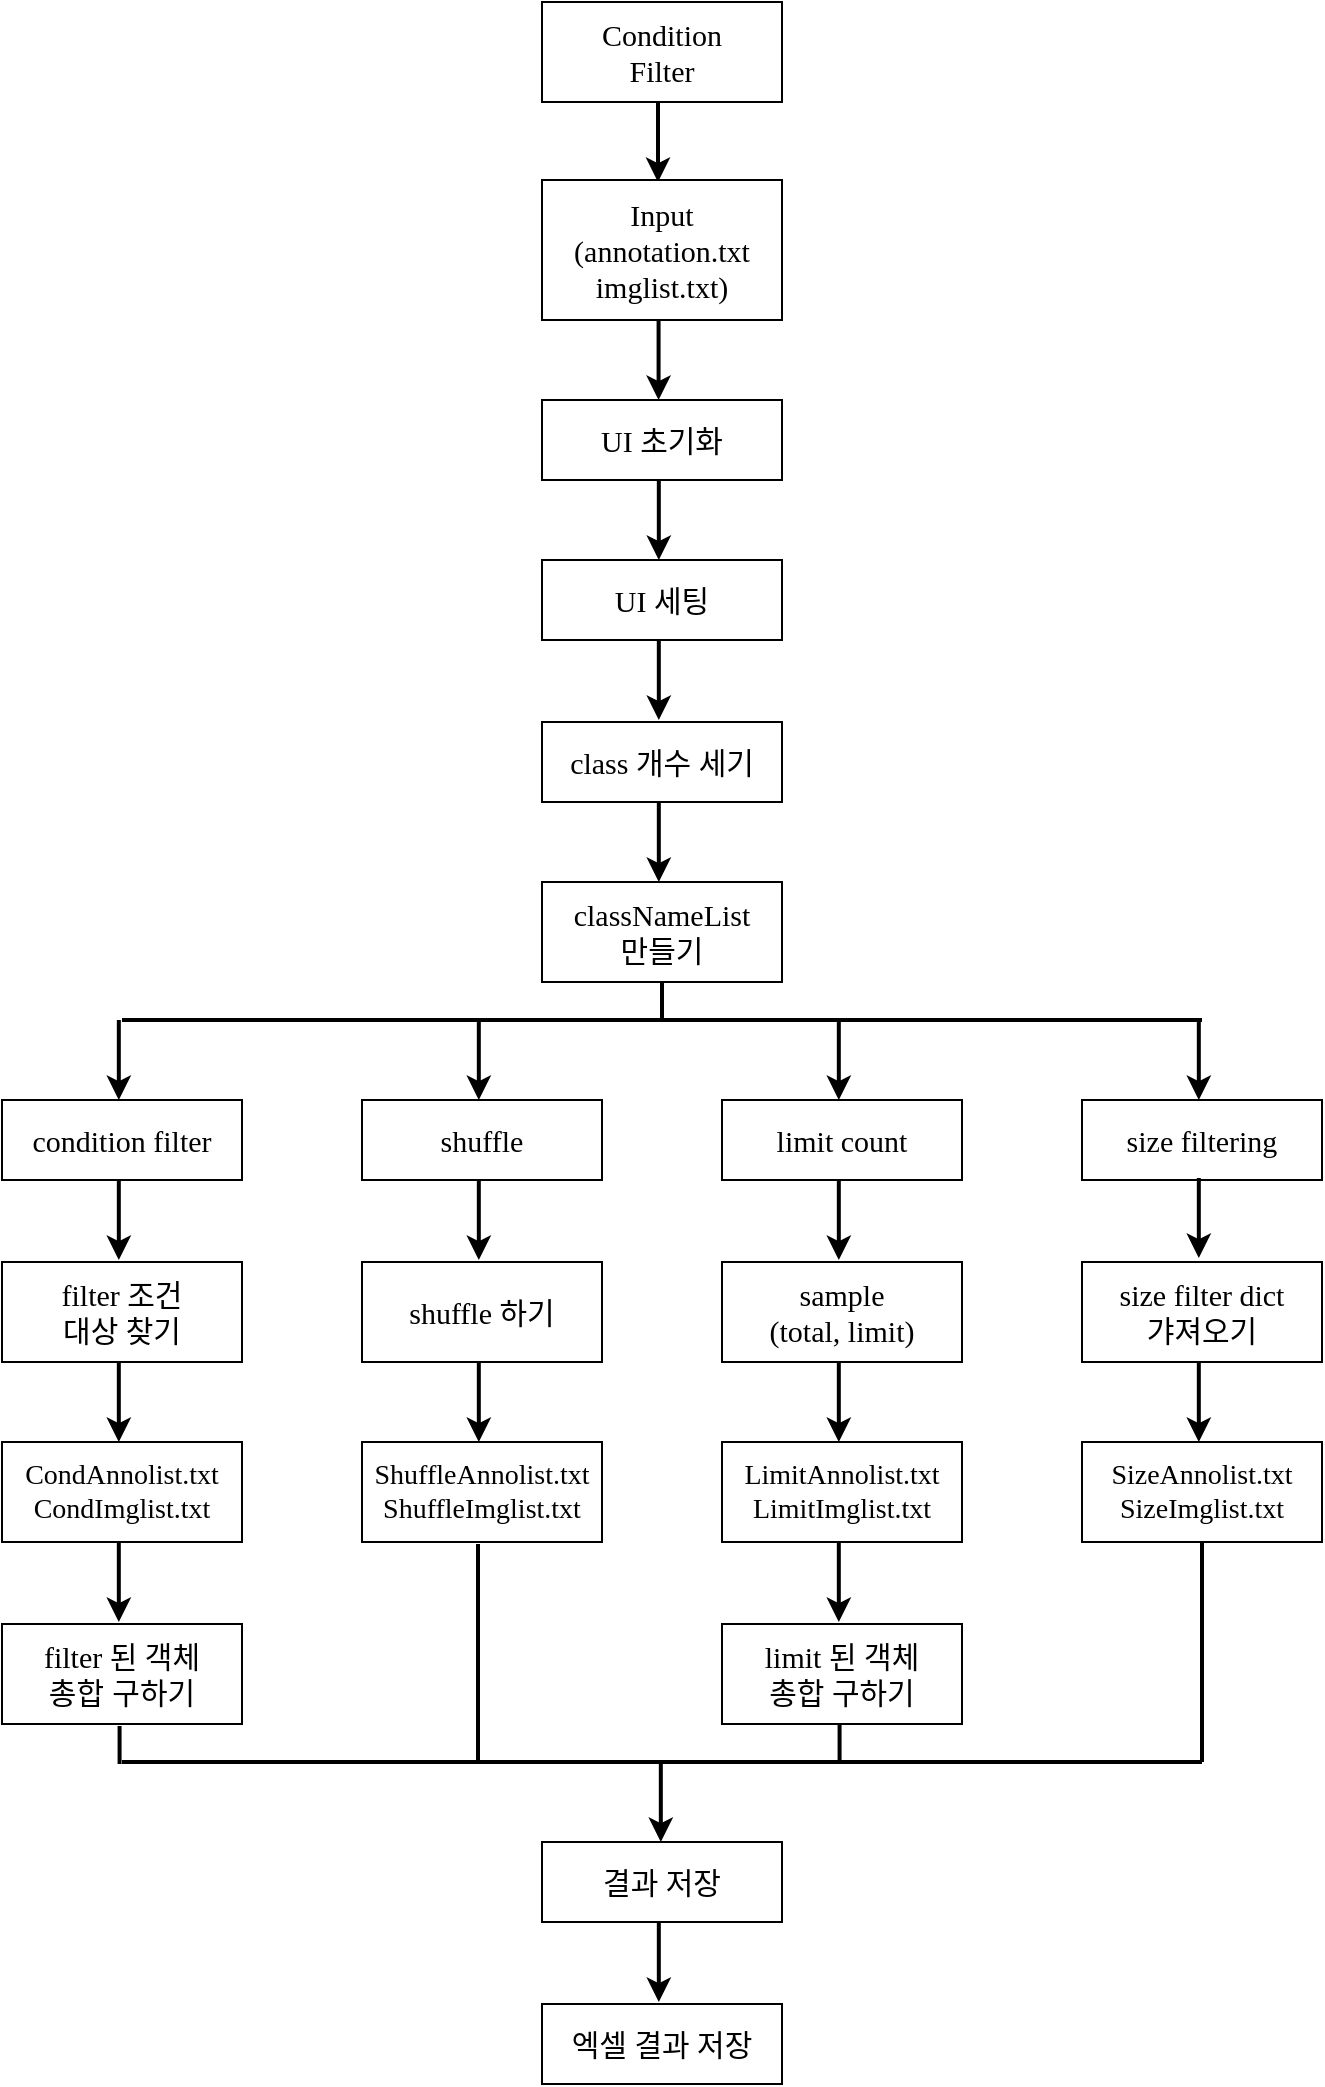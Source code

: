 <mxfile version="17.2.5" type="device"><diagram id="cwOdSj9RgnDCgUP6NkAs" name="Page-1"><mxGraphModel dx="1467" dy="993" grid="1" gridSize="10" guides="1" tooltips="1" connect="1" arrows="1" fold="1" page="1" pageScale="1" pageWidth="827" pageHeight="1169" math="0" shadow="0"><root><mxCell id="0"/><mxCell id="1" parent="0"/><mxCell id="pRiEcLL-a28GMmOL5O5a-1" value="&lt;font face=&quot;맑은 고딕&quot;&gt;&lt;span style=&quot;font-size: 15px&quot;&gt;Condition&lt;br&gt;Filter&lt;br&gt;&lt;/span&gt;&lt;/font&gt;" style="rounded=0;whiteSpace=wrap;html=1;" vertex="1" parent="1"><mxGeometry x="380" y="40" width="120" height="50" as="geometry"/></mxCell><mxCell id="pRiEcLL-a28GMmOL5O5a-2" value="" style="endArrow=classic;html=1;rounded=0;fontSize=15;strokeWidth=2;" edge="1" parent="1"><mxGeometry width="50" height="50" relative="1" as="geometry"><mxPoint x="438.0" y="90" as="sourcePoint"/><mxPoint x="438.0" y="130" as="targetPoint"/></mxGeometry></mxCell><mxCell id="pRiEcLL-a28GMmOL5O5a-3" value="&lt;font face=&quot;맑은 고딕&quot;&gt;&lt;span style=&quot;font-size: 15px&quot;&gt;Input&lt;br&gt;(annotation.txt&lt;br&gt;imglist.txt)&lt;br&gt;&lt;/span&gt;&lt;/font&gt;" style="rounded=0;whiteSpace=wrap;html=1;" vertex="1" parent="1"><mxGeometry x="380" y="129" width="120" height="70" as="geometry"/></mxCell><mxCell id="pRiEcLL-a28GMmOL5O5a-4" value="" style="endArrow=classic;html=1;rounded=0;fontSize=15;strokeWidth=2;" edge="1" parent="1"><mxGeometry width="50" height="50" relative="1" as="geometry"><mxPoint x="438.29" y="199" as="sourcePoint"/><mxPoint x="438.29" y="239" as="targetPoint"/></mxGeometry></mxCell><mxCell id="pRiEcLL-a28GMmOL5O5a-5" value="&lt;font face=&quot;맑은 고딕&quot;&gt;&lt;span style=&quot;font-size: 15px&quot;&gt;&lt;font style=&quot;vertical-align: inherit&quot;&gt;&lt;font style=&quot;vertical-align: inherit&quot;&gt;UI 초기화&lt;/font&gt;&lt;/font&gt;&lt;/span&gt;&lt;/font&gt;" style="rounded=0;whiteSpace=wrap;html=1;" vertex="1" parent="1"><mxGeometry x="380" y="239" width="120" height="40" as="geometry"/></mxCell><mxCell id="pRiEcLL-a28GMmOL5O5a-6" value="" style="endArrow=classic;html=1;rounded=0;fontSize=15;strokeWidth=2;" edge="1" parent="1"><mxGeometry width="50" height="50" relative="1" as="geometry"><mxPoint x="438.41" y="279" as="sourcePoint"/><mxPoint x="438.41" y="319" as="targetPoint"/></mxGeometry></mxCell><mxCell id="pRiEcLL-a28GMmOL5O5a-7" value="&lt;font face=&quot;맑은 고딕&quot;&gt;&lt;span style=&quot;font-size: 15px&quot;&gt;&lt;font style=&quot;vertical-align: inherit&quot;&gt;&lt;font style=&quot;vertical-align: inherit&quot;&gt;UI 세팅&lt;/font&gt;&lt;/font&gt;&lt;/span&gt;&lt;/font&gt;" style="rounded=0;whiteSpace=wrap;html=1;" vertex="1" parent="1"><mxGeometry x="380" y="319" width="120" height="40" as="geometry"/></mxCell><mxCell id="pRiEcLL-a28GMmOL5O5a-8" value="" style="endArrow=classic;html=1;rounded=0;fontSize=15;strokeWidth=2;" edge="1" parent="1"><mxGeometry width="50" height="50" relative="1" as="geometry"><mxPoint x="438.41" y="359" as="sourcePoint"/><mxPoint x="438.41" y="399" as="targetPoint"/></mxGeometry></mxCell><mxCell id="pRiEcLL-a28GMmOL5O5a-9" value="&lt;font face=&quot;맑은 고딕&quot;&gt;&lt;span style=&quot;font-size: 15px&quot;&gt;&lt;font style=&quot;vertical-align: inherit&quot;&gt;&lt;font style=&quot;vertical-align: inherit&quot;&gt;class 개수 세기&lt;/font&gt;&lt;/font&gt;&lt;/span&gt;&lt;/font&gt;" style="rounded=0;whiteSpace=wrap;html=1;" vertex="1" parent="1"><mxGeometry x="380" y="400" width="120" height="40" as="geometry"/></mxCell><mxCell id="pRiEcLL-a28GMmOL5O5a-10" value="" style="endArrow=classic;html=1;rounded=0;fontSize=15;strokeWidth=2;" edge="1" parent="1"><mxGeometry width="50" height="50" relative="1" as="geometry"><mxPoint x="438.41" y="440" as="sourcePoint"/><mxPoint x="438.41" y="480" as="targetPoint"/></mxGeometry></mxCell><mxCell id="pRiEcLL-a28GMmOL5O5a-13" value="&lt;font face=&quot;맑은 고딕&quot;&gt;&lt;span style=&quot;font-size: 15px&quot;&gt;classNameList &lt;br&gt;만들기&lt;/span&gt;&lt;/font&gt;" style="rounded=0;whiteSpace=wrap;html=1;" vertex="1" parent="1"><mxGeometry x="380" y="480" width="120" height="50" as="geometry"/></mxCell><mxCell id="pRiEcLL-a28GMmOL5O5a-14" value="" style="endArrow=none;html=1;rounded=0;strokeWidth=2;" edge="1" parent="1"><mxGeometry width="50" height="50" relative="1" as="geometry"><mxPoint x="440.0" y="549" as="sourcePoint"/><mxPoint x="440.0" y="530" as="targetPoint"/></mxGeometry></mxCell><mxCell id="pRiEcLL-a28GMmOL5O5a-15" value="" style="endArrow=none;html=1;rounded=0;strokeWidth=2;" edge="1" parent="1"><mxGeometry width="50" height="50" relative="1" as="geometry"><mxPoint x="170" y="549" as="sourcePoint"/><mxPoint x="710" y="549" as="targetPoint"/></mxGeometry></mxCell><mxCell id="pRiEcLL-a28GMmOL5O5a-16" value="" style="endArrow=classic;html=1;rounded=0;fontSize=15;strokeWidth=2;" edge="1" parent="1"><mxGeometry width="50" height="50" relative="1" as="geometry"><mxPoint x="348.41" y="549" as="sourcePoint"/><mxPoint x="348.41" y="589" as="targetPoint"/></mxGeometry></mxCell><mxCell id="pRiEcLL-a28GMmOL5O5a-17" value="&lt;font face=&quot;맑은 고딕&quot;&gt;&lt;span style=&quot;font-size: 15px&quot;&gt;&lt;font style=&quot;vertical-align: inherit&quot;&gt;&lt;font style=&quot;vertical-align: inherit&quot;&gt;shuffle&lt;/font&gt;&lt;/font&gt;&lt;/span&gt;&lt;/font&gt;" style="rounded=0;whiteSpace=wrap;html=1;" vertex="1" parent="1"><mxGeometry x="290" y="589" width="120" height="40" as="geometry"/></mxCell><mxCell id="pRiEcLL-a28GMmOL5O5a-18" value="" style="endArrow=classic;html=1;rounded=0;fontSize=15;strokeWidth=2;" edge="1" parent="1"><mxGeometry width="50" height="50" relative="1" as="geometry"><mxPoint x="348.41" y="629" as="sourcePoint"/><mxPoint x="348.41" y="669" as="targetPoint"/></mxGeometry></mxCell><mxCell id="pRiEcLL-a28GMmOL5O5a-19" value="" style="endArrow=classic;html=1;rounded=0;fontSize=15;strokeWidth=2;" edge="1" parent="1"><mxGeometry width="50" height="50" relative="1" as="geometry"><mxPoint x="528.41" y="549" as="sourcePoint"/><mxPoint x="528.41" y="589" as="targetPoint"/></mxGeometry></mxCell><mxCell id="pRiEcLL-a28GMmOL5O5a-20" value="&lt;font face=&quot;맑은 고딕&quot;&gt;&lt;span style=&quot;font-size: 15px&quot;&gt;&lt;font style=&quot;vertical-align: inherit&quot;&gt;&lt;font style=&quot;vertical-align: inherit&quot;&gt;limit count&lt;/font&gt;&lt;/font&gt;&lt;/span&gt;&lt;/font&gt;" style="rounded=0;whiteSpace=wrap;html=1;" vertex="1" parent="1"><mxGeometry x="470" y="589" width="120" height="40" as="geometry"/></mxCell><mxCell id="pRiEcLL-a28GMmOL5O5a-21" value="" style="endArrow=classic;html=1;rounded=0;fontSize=15;strokeWidth=2;" edge="1" parent="1"><mxGeometry width="50" height="50" relative="1" as="geometry"><mxPoint x="528.41" y="629" as="sourcePoint"/><mxPoint x="528.41" y="669" as="targetPoint"/></mxGeometry></mxCell><mxCell id="pRiEcLL-a28GMmOL5O5a-22" value="" style="endArrow=classic;html=1;rounded=0;fontSize=15;strokeWidth=2;" edge="1" parent="1"><mxGeometry width="50" height="50" relative="1" as="geometry"><mxPoint x="168.41" y="549" as="sourcePoint"/><mxPoint x="168.41" y="589" as="targetPoint"/></mxGeometry></mxCell><mxCell id="pRiEcLL-a28GMmOL5O5a-23" value="&lt;font face=&quot;맑은 고딕&quot;&gt;&lt;span style=&quot;font-size: 15px&quot;&gt;condition filter&lt;/span&gt;&lt;/font&gt;" style="rounded=0;whiteSpace=wrap;html=1;" vertex="1" parent="1"><mxGeometry x="110" y="589" width="120" height="40" as="geometry"/></mxCell><mxCell id="pRiEcLL-a28GMmOL5O5a-24" value="" style="endArrow=classic;html=1;rounded=0;fontSize=15;strokeWidth=2;" edge="1" parent="1"><mxGeometry width="50" height="50" relative="1" as="geometry"><mxPoint x="168.41" y="629" as="sourcePoint"/><mxPoint x="168.41" y="669" as="targetPoint"/></mxGeometry></mxCell><mxCell id="pRiEcLL-a28GMmOL5O5a-25" value="" style="endArrow=classic;html=1;rounded=0;fontSize=15;strokeWidth=2;" edge="1" parent="1"><mxGeometry width="50" height="50" relative="1" as="geometry"><mxPoint x="708.41" y="549" as="sourcePoint"/><mxPoint x="708.41" y="589" as="targetPoint"/></mxGeometry></mxCell><mxCell id="pRiEcLL-a28GMmOL5O5a-26" value="&lt;font face=&quot;맑은 고딕&quot;&gt;&lt;span style=&quot;font-size: 15px&quot;&gt;&lt;font style=&quot;vertical-align: inherit&quot;&gt;&lt;font style=&quot;vertical-align: inherit&quot;&gt;size filtering&lt;/font&gt;&lt;/font&gt;&lt;/span&gt;&lt;/font&gt;" style="rounded=0;whiteSpace=wrap;html=1;" vertex="1" parent="1"><mxGeometry x="650" y="589" width="120" height="40" as="geometry"/></mxCell><mxCell id="pRiEcLL-a28GMmOL5O5a-27" value="" style="endArrow=classic;html=1;rounded=0;fontSize=15;strokeWidth=2;" edge="1" parent="1"><mxGeometry width="50" height="50" relative="1" as="geometry"><mxPoint x="708.41" y="628" as="sourcePoint"/><mxPoint x="708.41" y="668" as="targetPoint"/></mxGeometry></mxCell><mxCell id="pRiEcLL-a28GMmOL5O5a-28" value="&lt;font face=&quot;맑은 고딕&quot;&gt;&lt;span style=&quot;font-size: 15px&quot;&gt;filter 조건 &lt;br&gt;대상 찾기&lt;/span&gt;&lt;/font&gt;" style="rounded=0;whiteSpace=wrap;html=1;" vertex="1" parent="1"><mxGeometry x="110" y="670" width="120" height="50" as="geometry"/></mxCell><mxCell id="pRiEcLL-a28GMmOL5O5a-29" value="" style="endArrow=classic;html=1;rounded=0;fontSize=15;strokeWidth=2;" edge="1" parent="1"><mxGeometry width="50" height="50" relative="1" as="geometry"><mxPoint x="168.41" y="720" as="sourcePoint"/><mxPoint x="168.41" y="760" as="targetPoint"/></mxGeometry></mxCell><mxCell id="pRiEcLL-a28GMmOL5O5a-30" value="&lt;font face=&quot;맑은 고딕&quot; style=&quot;font-size: 14px&quot;&gt;&lt;span&gt;CondAnnolist.txt&lt;br&gt;CondImglist.txt&lt;br&gt;&lt;/span&gt;&lt;/font&gt;" style="rounded=0;whiteSpace=wrap;html=1;" vertex="1" parent="1"><mxGeometry x="110" y="760" width="120" height="50" as="geometry"/></mxCell><mxCell id="pRiEcLL-a28GMmOL5O5a-31" value="&lt;font face=&quot;맑은 고딕&quot;&gt;&lt;span style=&quot;font-size: 15px&quot;&gt;shuffle 하기&lt;/span&gt;&lt;/font&gt;" style="rounded=0;whiteSpace=wrap;html=1;" vertex="1" parent="1"><mxGeometry x="290" y="670" width="120" height="50" as="geometry"/></mxCell><mxCell id="pRiEcLL-a28GMmOL5O5a-32" value="" style="endArrow=classic;html=1;rounded=0;fontSize=15;strokeWidth=2;" edge="1" parent="1"><mxGeometry width="50" height="50" relative="1" as="geometry"><mxPoint x="348.41" y="720" as="sourcePoint"/><mxPoint x="348.41" y="760" as="targetPoint"/></mxGeometry></mxCell><mxCell id="pRiEcLL-a28GMmOL5O5a-33" value="&lt;font face=&quot;맑은 고딕&quot; style=&quot;font-size: 14px&quot;&gt;&lt;span&gt;ShuffleAnnolist.txt&lt;br&gt;ShuffleImglist.txt&lt;br&gt;&lt;/span&gt;&lt;/font&gt;" style="rounded=0;whiteSpace=wrap;html=1;" vertex="1" parent="1"><mxGeometry x="290" y="760" width="120" height="50" as="geometry"/></mxCell><mxCell id="pRiEcLL-a28GMmOL5O5a-34" value="&lt;font face=&quot;맑은 고딕&quot;&gt;&lt;span style=&quot;font-size: 15px&quot;&gt;sample&lt;br&gt;(total, limit)&lt;/span&gt;&lt;/font&gt;" style="rounded=0;whiteSpace=wrap;html=1;" vertex="1" parent="1"><mxGeometry x="470" y="670" width="120" height="50" as="geometry"/></mxCell><mxCell id="pRiEcLL-a28GMmOL5O5a-35" value="" style="endArrow=classic;html=1;rounded=0;fontSize=15;strokeWidth=2;" edge="1" parent="1"><mxGeometry width="50" height="50" relative="1" as="geometry"><mxPoint x="528.41" y="720" as="sourcePoint"/><mxPoint x="528.41" y="760" as="targetPoint"/></mxGeometry></mxCell><mxCell id="pRiEcLL-a28GMmOL5O5a-36" value="&lt;font face=&quot;맑은 고딕&quot; style=&quot;font-size: 14px&quot;&gt;&lt;span&gt;LimitAnnolist.txt&lt;br&gt;LimitImglist.txt&lt;br&gt;&lt;/span&gt;&lt;/font&gt;" style="rounded=0;whiteSpace=wrap;html=1;" vertex="1" parent="1"><mxGeometry x="470" y="760" width="120" height="50" as="geometry"/></mxCell><mxCell id="pRiEcLL-a28GMmOL5O5a-37" value="&lt;font face=&quot;맑은 고딕&quot;&gt;&lt;span style=&quot;font-size: 15px&quot;&gt;size filter dict&lt;br&gt;&lt;/span&gt;&lt;/font&gt;&lt;font style=&quot;font-size: 15px&quot;&gt;갸져오기&lt;/font&gt;" style="rounded=0;whiteSpace=wrap;html=1;" vertex="1" parent="1"><mxGeometry x="650" y="670" width="120" height="50" as="geometry"/></mxCell><mxCell id="pRiEcLL-a28GMmOL5O5a-38" value="" style="endArrow=classic;html=1;rounded=0;fontSize=15;strokeWidth=2;" edge="1" parent="1"><mxGeometry width="50" height="50" relative="1" as="geometry"><mxPoint x="708.41" y="720" as="sourcePoint"/><mxPoint x="708.41" y="760" as="targetPoint"/></mxGeometry></mxCell><mxCell id="pRiEcLL-a28GMmOL5O5a-39" value="&lt;font face=&quot;맑은 고딕&quot; style=&quot;font-size: 14px&quot;&gt;&lt;span&gt;SizeAnnolist.txt&lt;br&gt;SizeImglist.txt&lt;br&gt;&lt;/span&gt;&lt;/font&gt;" style="rounded=0;whiteSpace=wrap;html=1;" vertex="1" parent="1"><mxGeometry x="650" y="760" width="120" height="50" as="geometry"/></mxCell><mxCell id="pRiEcLL-a28GMmOL5O5a-40" value="" style="endArrow=classic;html=1;rounded=0;fontSize=15;strokeWidth=2;" edge="1" parent="1"><mxGeometry width="50" height="50" relative="1" as="geometry"><mxPoint x="168.41" y="810" as="sourcePoint"/><mxPoint x="168.41" y="850" as="targetPoint"/></mxGeometry></mxCell><mxCell id="pRiEcLL-a28GMmOL5O5a-41" value="&lt;font face=&quot;맑은 고딕&quot;&gt;&lt;span style=&quot;font-size: 15px&quot;&gt;filter 된 객체&lt;br&gt;&lt;/span&gt;&lt;/font&gt;&lt;font style=&quot;font-size: 15px&quot;&gt;총합 구하기&lt;/font&gt;" style="rounded=0;whiteSpace=wrap;html=1;" vertex="1" parent="1"><mxGeometry x="110" y="851" width="120" height="50" as="geometry"/></mxCell><mxCell id="pRiEcLL-a28GMmOL5O5a-42" value="" style="endArrow=classic;html=1;rounded=0;fontSize=15;strokeWidth=2;" edge="1" parent="1"><mxGeometry width="50" height="50" relative="1" as="geometry"><mxPoint x="528.41" y="810" as="sourcePoint"/><mxPoint x="528.41" y="850" as="targetPoint"/></mxGeometry></mxCell><mxCell id="pRiEcLL-a28GMmOL5O5a-43" value="&lt;font face=&quot;맑은 고딕&quot;&gt;&lt;span style=&quot;font-size: 15px&quot;&gt;limit 된 객체&lt;br&gt;총합 구하기&lt;br&gt;&lt;/span&gt;&lt;/font&gt;" style="rounded=0;whiteSpace=wrap;html=1;" vertex="1" parent="1"><mxGeometry x="470" y="851" width="120" height="50" as="geometry"/></mxCell><mxCell id="pRiEcLL-a28GMmOL5O5a-44" value="" style="endArrow=none;html=1;rounded=0;strokeWidth=2;" edge="1" parent="1"><mxGeometry width="50" height="50" relative="1" as="geometry"><mxPoint x="528.79" y="920" as="sourcePoint"/><mxPoint x="528.79" y="901" as="targetPoint"/></mxGeometry></mxCell><mxCell id="pRiEcLL-a28GMmOL5O5a-45" value="" style="endArrow=none;html=1;rounded=0;strokeWidth=2;" edge="1" parent="1"><mxGeometry width="50" height="50" relative="1" as="geometry"><mxPoint x="170" y="920" as="sourcePoint"/><mxPoint x="710" y="920" as="targetPoint"/></mxGeometry></mxCell><mxCell id="pRiEcLL-a28GMmOL5O5a-47" value="" style="endArrow=none;html=1;rounded=0;fontSize=15;entryX=0.5;entryY=1;entryDx=0;entryDy=0;strokeWidth=2;" edge="1" parent="1"><mxGeometry width="50" height="50" relative="1" as="geometry"><mxPoint x="710" y="920" as="sourcePoint"/><mxPoint x="710" y="810" as="targetPoint"/></mxGeometry></mxCell><mxCell id="pRiEcLL-a28GMmOL5O5a-49" value="" style="endArrow=none;html=1;rounded=0;strokeWidth=2;" edge="1" parent="1"><mxGeometry width="50" height="50" relative="1" as="geometry"><mxPoint x="168.79" y="921" as="sourcePoint"/><mxPoint x="168.79" y="902" as="targetPoint"/></mxGeometry></mxCell><mxCell id="pRiEcLL-a28GMmOL5O5a-50" value="" style="endArrow=none;html=1;rounded=0;fontSize=15;entryX=0.5;entryY=1;entryDx=0;entryDy=0;strokeWidth=2;" edge="1" parent="1"><mxGeometry width="50" height="50" relative="1" as="geometry"><mxPoint x="348" y="921" as="sourcePoint"/><mxPoint x="348" y="811" as="targetPoint"/></mxGeometry></mxCell><mxCell id="pRiEcLL-a28GMmOL5O5a-51" value="" style="endArrow=classic;html=1;rounded=0;fontSize=15;strokeWidth=2;" edge="1" parent="1"><mxGeometry width="50" height="50" relative="1" as="geometry"><mxPoint x="439.41" y="920" as="sourcePoint"/><mxPoint x="439.41" y="960" as="targetPoint"/></mxGeometry></mxCell><mxCell id="pRiEcLL-a28GMmOL5O5a-52" value="&lt;font face=&quot;맑은 고딕&quot;&gt;&lt;span style=&quot;font-size: 15px&quot;&gt;&lt;font style=&quot;vertical-align: inherit&quot;&gt;&lt;font style=&quot;vertical-align: inherit&quot;&gt;결과 저장&lt;/font&gt;&lt;/font&gt;&lt;/span&gt;&lt;/font&gt;" style="rounded=0;whiteSpace=wrap;html=1;" vertex="1" parent="1"><mxGeometry x="380" y="960" width="120" height="40" as="geometry"/></mxCell><mxCell id="pRiEcLL-a28GMmOL5O5a-53" value="" style="endArrow=classic;html=1;rounded=0;fontSize=15;strokeWidth=2;" edge="1" parent="1"><mxGeometry width="50" height="50" relative="1" as="geometry"><mxPoint x="438.41" y="1000" as="sourcePoint"/><mxPoint x="438.41" y="1040" as="targetPoint"/></mxGeometry></mxCell><mxCell id="pRiEcLL-a28GMmOL5O5a-54" value="&lt;font face=&quot;맑은 고딕&quot;&gt;&lt;span style=&quot;font-size: 15px&quot;&gt;&lt;font style=&quot;vertical-align: inherit&quot;&gt;&lt;font style=&quot;vertical-align: inherit&quot;&gt;엑셀 결과 저장&lt;/font&gt;&lt;/font&gt;&lt;/span&gt;&lt;/font&gt;" style="rounded=0;whiteSpace=wrap;html=1;" vertex="1" parent="1"><mxGeometry x="380" y="1041" width="120" height="40" as="geometry"/></mxCell></root></mxGraphModel></diagram></mxfile>